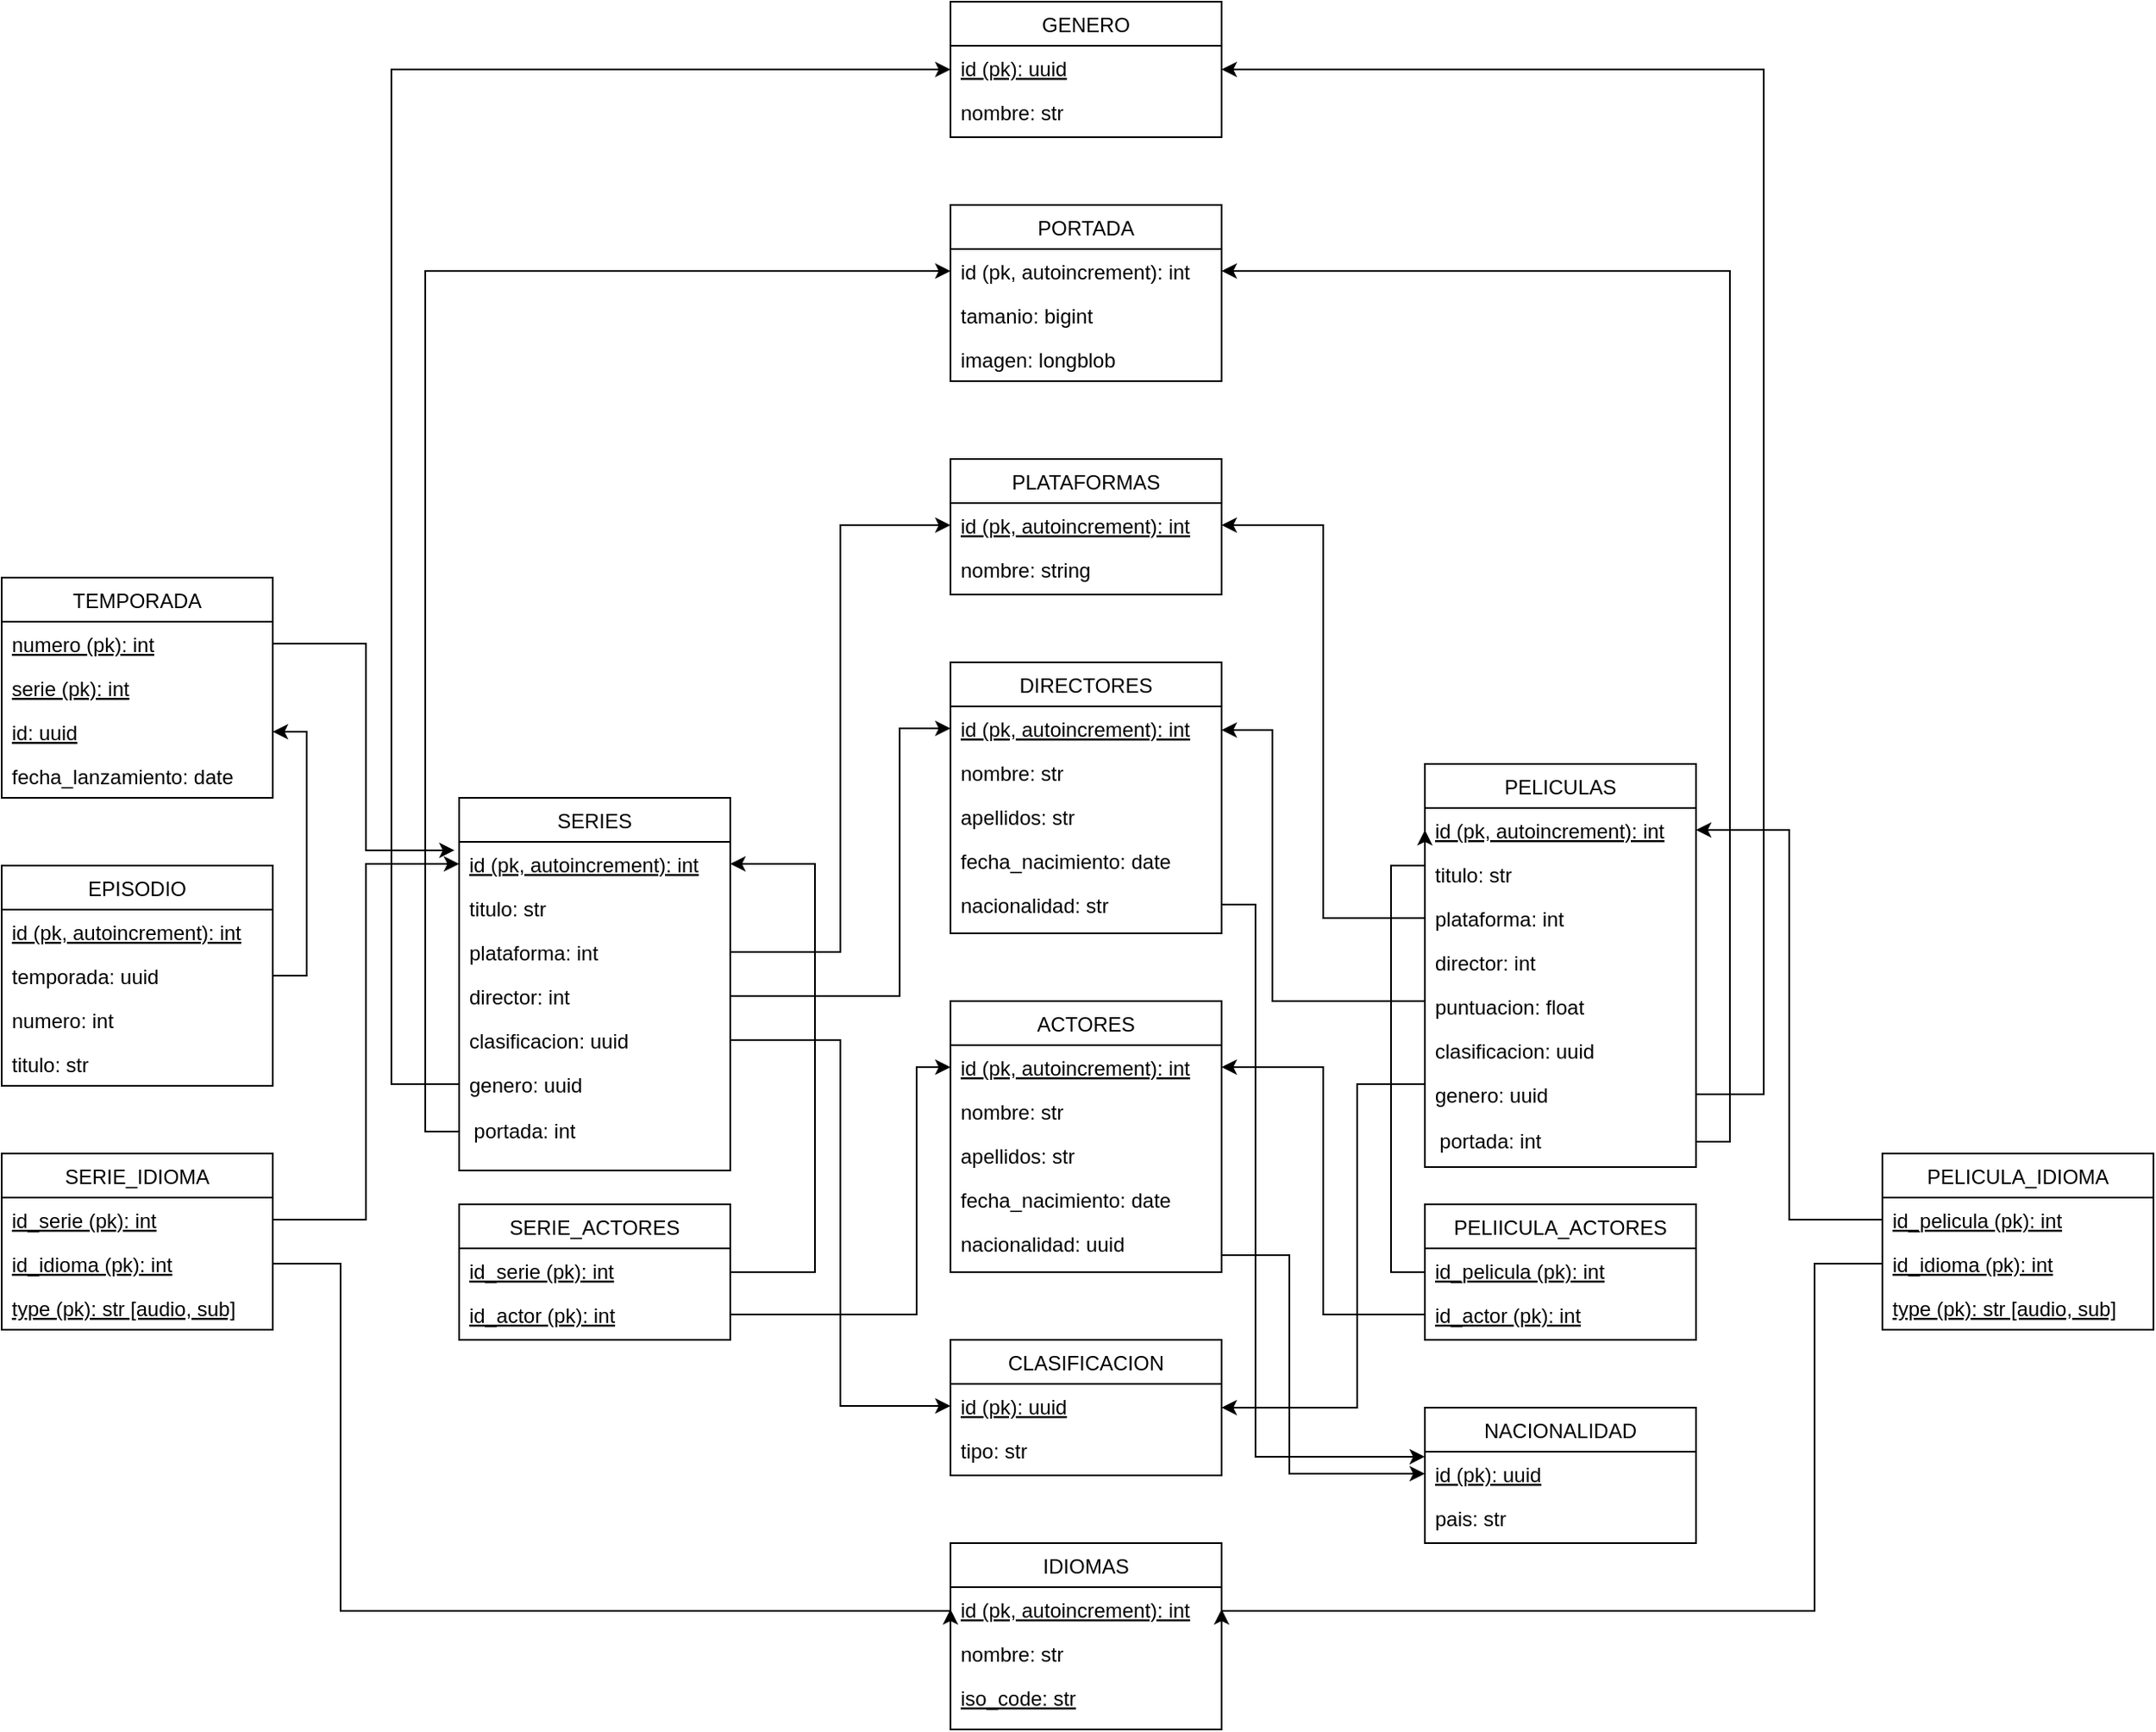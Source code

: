 <mxfile version="20.8.5" type="device"><diagram id="C5RBs43oDa-KdzZeNtuy" name="Page-1"><mxGraphModel dx="1434" dy="1925" grid="1" gridSize="10" guides="1" tooltips="1" connect="1" arrows="1" fold="1" page="1" pageScale="1" pageWidth="827" pageHeight="1169" math="0" shadow="0"><root><mxCell id="WIyWlLk6GJQsqaUBKTNV-0"/><mxCell id="WIyWlLk6GJQsqaUBKTNV-1" parent="WIyWlLk6GJQsqaUBKTNV-0"/><mxCell id="zkfFHV4jXpPFQw0GAbJ--17" value="PLATAFORMAS" style="swimlane;fontStyle=0;align=center;verticalAlign=top;childLayout=stackLayout;horizontal=1;startSize=26;horizontalStack=0;resizeParent=1;resizeLast=0;collapsible=1;marginBottom=0;rounded=0;shadow=0;strokeWidth=1;" parent="WIyWlLk6GJQsqaUBKTNV-1" vertex="1"><mxGeometry x="640" y="-40" width="160" height="80" as="geometry"><mxRectangle x="550" y="140" width="160" height="26" as="alternateBounds"/></mxGeometry></mxCell><mxCell id="zkfFHV4jXpPFQw0GAbJ--18" value="id (pk, autoincrement): int" style="text;align=left;verticalAlign=top;spacingLeft=4;spacingRight=4;overflow=hidden;rotatable=0;points=[[0,0.5],[1,0.5]];portConstraint=eastwest;fontStyle=4" parent="zkfFHV4jXpPFQw0GAbJ--17" vertex="1"><mxGeometry y="26" width="160" height="26" as="geometry"/></mxCell><mxCell id="zkfFHV4jXpPFQw0GAbJ--19" value="nombre: string" style="text;align=left;verticalAlign=top;spacingLeft=4;spacingRight=4;overflow=hidden;rotatable=0;points=[[0,0.5],[1,0.5]];portConstraint=eastwest;rounded=0;shadow=0;html=0;" parent="zkfFHV4jXpPFQw0GAbJ--17" vertex="1"><mxGeometry y="52" width="160" height="26" as="geometry"/></mxCell><mxCell id="cNmY-I60pBZ6Vo3vSh7d-0" value="DIRECTORES" style="swimlane;fontStyle=0;align=center;verticalAlign=top;childLayout=stackLayout;horizontal=1;startSize=26;horizontalStack=0;resizeParent=1;resizeLast=0;collapsible=1;marginBottom=0;rounded=0;shadow=0;strokeWidth=1;" parent="WIyWlLk6GJQsqaUBKTNV-1" vertex="1"><mxGeometry x="640" y="80" width="160" height="160" as="geometry"><mxRectangle x="550" y="140" width="160" height="26" as="alternateBounds"/></mxGeometry></mxCell><mxCell id="cNmY-I60pBZ6Vo3vSh7d-1" value="id (pk, autoincrement): int" style="text;align=left;verticalAlign=top;spacingLeft=4;spacingRight=4;overflow=hidden;rotatable=0;points=[[0,0.5],[1,0.5]];portConstraint=eastwest;fontStyle=4" parent="cNmY-I60pBZ6Vo3vSh7d-0" vertex="1"><mxGeometry y="26" width="160" height="26" as="geometry"/></mxCell><mxCell id="cNmY-I60pBZ6Vo3vSh7d-3" value="nombre: str" style="text;align=left;verticalAlign=top;spacingLeft=4;spacingRight=4;overflow=hidden;rotatable=0;points=[[0,0.5],[1,0.5]];portConstraint=eastwest;rounded=0;shadow=0;html=0;" parent="cNmY-I60pBZ6Vo3vSh7d-0" vertex="1"><mxGeometry y="52" width="160" height="26" as="geometry"/></mxCell><mxCell id="cNmY-I60pBZ6Vo3vSh7d-5" value="apellidos: str" style="text;align=left;verticalAlign=top;spacingLeft=4;spacingRight=4;overflow=hidden;rotatable=0;points=[[0,0.5],[1,0.5]];portConstraint=eastwest;rounded=0;shadow=0;html=0;" parent="cNmY-I60pBZ6Vo3vSh7d-0" vertex="1"><mxGeometry y="78" width="160" height="26" as="geometry"/></mxCell><mxCell id="cNmY-I60pBZ6Vo3vSh7d-4" value="fecha_nacimiento: date" style="text;align=left;verticalAlign=top;spacingLeft=4;spacingRight=4;overflow=hidden;rotatable=0;points=[[0,0.5],[1,0.5]];portConstraint=eastwest;rounded=0;shadow=0;html=0;" parent="cNmY-I60pBZ6Vo3vSh7d-0" vertex="1"><mxGeometry y="104" width="160" height="26" as="geometry"/></mxCell><mxCell id="cNmY-I60pBZ6Vo3vSh7d-6" value="nacionalidad: str" style="text;align=left;verticalAlign=top;spacingLeft=4;spacingRight=4;overflow=hidden;rotatable=0;points=[[0,0.5],[1,0.5]];portConstraint=eastwest;rounded=0;shadow=0;html=0;" parent="cNmY-I60pBZ6Vo3vSh7d-0" vertex="1"><mxGeometry y="130" width="160" height="26" as="geometry"/></mxCell><mxCell id="cNmY-I60pBZ6Vo3vSh7d-9" value="ACTORES" style="swimlane;fontStyle=0;align=center;verticalAlign=top;childLayout=stackLayout;horizontal=1;startSize=26;horizontalStack=0;resizeParent=1;resizeLast=0;collapsible=1;marginBottom=0;rounded=0;shadow=0;strokeWidth=1;" parent="WIyWlLk6GJQsqaUBKTNV-1" vertex="1"><mxGeometry x="640" y="280" width="160" height="160" as="geometry"><mxRectangle x="550" y="140" width="160" height="26" as="alternateBounds"/></mxGeometry></mxCell><mxCell id="cNmY-I60pBZ6Vo3vSh7d-10" value="id (pk, autoincrement): int" style="text;align=left;verticalAlign=top;spacingLeft=4;spacingRight=4;overflow=hidden;rotatable=0;points=[[0,0.5],[1,0.5]];portConstraint=eastwest;fontStyle=4" parent="cNmY-I60pBZ6Vo3vSh7d-9" vertex="1"><mxGeometry y="26" width="160" height="26" as="geometry"/></mxCell><mxCell id="cNmY-I60pBZ6Vo3vSh7d-11" value="nombre: str" style="text;align=left;verticalAlign=top;spacingLeft=4;spacingRight=4;overflow=hidden;rotatable=0;points=[[0,0.5],[1,0.5]];portConstraint=eastwest;rounded=0;shadow=0;html=0;" parent="cNmY-I60pBZ6Vo3vSh7d-9" vertex="1"><mxGeometry y="52" width="160" height="26" as="geometry"/></mxCell><mxCell id="cNmY-I60pBZ6Vo3vSh7d-12" value="apellidos: str" style="text;align=left;verticalAlign=top;spacingLeft=4;spacingRight=4;overflow=hidden;rotatable=0;points=[[0,0.5],[1,0.5]];portConstraint=eastwest;rounded=0;shadow=0;html=0;" parent="cNmY-I60pBZ6Vo3vSh7d-9" vertex="1"><mxGeometry y="78" width="160" height="26" as="geometry"/></mxCell><mxCell id="cNmY-I60pBZ6Vo3vSh7d-13" value="fecha_nacimiento: date" style="text;align=left;verticalAlign=top;spacingLeft=4;spacingRight=4;overflow=hidden;rotatable=0;points=[[0,0.5],[1,0.5]];portConstraint=eastwest;rounded=0;shadow=0;html=0;" parent="cNmY-I60pBZ6Vo3vSh7d-9" vertex="1"><mxGeometry y="104" width="160" height="26" as="geometry"/></mxCell><mxCell id="cNmY-I60pBZ6Vo3vSh7d-14" value="nacionalidad: uuid" style="text;align=left;verticalAlign=top;spacingLeft=4;spacingRight=4;overflow=hidden;rotatable=0;points=[[0,0.5],[1,0.5]];portConstraint=eastwest;rounded=0;shadow=0;html=0;" parent="cNmY-I60pBZ6Vo3vSh7d-9" vertex="1"><mxGeometry y="130" width="160" height="26" as="geometry"/></mxCell><mxCell id="cNmY-I60pBZ6Vo3vSh7d-15" value="IDIOMAS" style="swimlane;fontStyle=0;align=center;verticalAlign=top;childLayout=stackLayout;horizontal=1;startSize=26;horizontalStack=0;resizeParent=1;resizeLast=0;collapsible=1;marginBottom=0;rounded=0;shadow=0;strokeWidth=1;" parent="WIyWlLk6GJQsqaUBKTNV-1" vertex="1"><mxGeometry x="640" y="600" width="160" height="110" as="geometry"><mxRectangle x="550" y="140" width="160" height="26" as="alternateBounds"/></mxGeometry></mxCell><mxCell id="cNmY-I60pBZ6Vo3vSh7d-16" value="id (pk, autoincrement): int" style="text;align=left;verticalAlign=top;spacingLeft=4;spacingRight=4;overflow=hidden;rotatable=0;points=[[0,0.5],[1,0.5]];portConstraint=eastwest;fontStyle=4" parent="cNmY-I60pBZ6Vo3vSh7d-15" vertex="1"><mxGeometry y="26" width="160" height="26" as="geometry"/></mxCell><mxCell id="cNmY-I60pBZ6Vo3vSh7d-17" value="nombre: str" style="text;align=left;verticalAlign=top;spacingLeft=4;spacingRight=4;overflow=hidden;rotatable=0;points=[[0,0.5],[1,0.5]];portConstraint=eastwest;rounded=0;shadow=0;html=0;" parent="cNmY-I60pBZ6Vo3vSh7d-15" vertex="1"><mxGeometry y="52" width="160" height="26" as="geometry"/></mxCell><mxCell id="cNmY-I60pBZ6Vo3vSh7d-18" value="iso_code: str" style="text;align=left;verticalAlign=top;spacingLeft=4;spacingRight=4;overflow=hidden;rotatable=0;points=[[0,0.5],[1,0.5]];portConstraint=eastwest;rounded=0;shadow=0;html=0;fontStyle=4" parent="cNmY-I60pBZ6Vo3vSh7d-15" vertex="1"><mxGeometry y="78" width="160" height="26" as="geometry"/></mxCell><mxCell id="cNmY-I60pBZ6Vo3vSh7d-21" value="SERIES" style="swimlane;fontStyle=0;align=center;verticalAlign=top;childLayout=stackLayout;horizontal=1;startSize=26;horizontalStack=0;resizeParent=1;resizeLast=0;collapsible=1;marginBottom=0;rounded=0;shadow=0;strokeWidth=1;" parent="WIyWlLk6GJQsqaUBKTNV-1" vertex="1"><mxGeometry x="350" y="160" width="160" height="220" as="geometry"><mxRectangle x="550" y="140" width="160" height="26" as="alternateBounds"/></mxGeometry></mxCell><mxCell id="cNmY-I60pBZ6Vo3vSh7d-22" value="id (pk, autoincrement): int" style="text;align=left;verticalAlign=top;spacingLeft=4;spacingRight=4;overflow=hidden;rotatable=0;points=[[0,0.5],[1,0.5]];portConstraint=eastwest;fontStyle=4" parent="cNmY-I60pBZ6Vo3vSh7d-21" vertex="1"><mxGeometry y="26" width="160" height="26" as="geometry"/></mxCell><mxCell id="cNmY-I60pBZ6Vo3vSh7d-23" value="titulo: str" style="text;align=left;verticalAlign=top;spacingLeft=4;spacingRight=4;overflow=hidden;rotatable=0;points=[[0,0.5],[1,0.5]];portConstraint=eastwest;rounded=0;shadow=0;html=0;" parent="cNmY-I60pBZ6Vo3vSh7d-21" vertex="1"><mxGeometry y="52" width="160" height="26" as="geometry"/></mxCell><mxCell id="cNmY-I60pBZ6Vo3vSh7d-24" value="plataforma: int" style="text;align=left;verticalAlign=top;spacingLeft=4;spacingRight=4;overflow=hidden;rotatable=0;points=[[0,0.5],[1,0.5]];portConstraint=eastwest;rounded=0;shadow=0;html=0;" parent="cNmY-I60pBZ6Vo3vSh7d-21" vertex="1"><mxGeometry y="78" width="160" height="26" as="geometry"/></mxCell><mxCell id="cNmY-I60pBZ6Vo3vSh7d-25" value="director: int" style="text;align=left;verticalAlign=top;spacingLeft=4;spacingRight=4;overflow=hidden;rotatable=0;points=[[0,0.5],[1,0.5]];portConstraint=eastwest;rounded=0;shadow=0;html=0;" parent="cNmY-I60pBZ6Vo3vSh7d-21" vertex="1"><mxGeometry y="104" width="160" height="26" as="geometry"/></mxCell><mxCell id="cNmY-I60pBZ6Vo3vSh7d-135" value="clasificacion: uuid" style="text;align=left;verticalAlign=top;spacingLeft=4;spacingRight=4;overflow=hidden;rotatable=0;points=[[0,0.5],[1,0.5]];portConstraint=eastwest;rounded=0;shadow=0;html=0;" parent="cNmY-I60pBZ6Vo3vSh7d-21" vertex="1"><mxGeometry y="130" width="160" height="26" as="geometry"/></mxCell><mxCell id="cNmY-I60pBZ6Vo3vSh7d-139" value="genero: uuid" style="text;align=left;verticalAlign=top;spacingLeft=4;spacingRight=4;overflow=hidden;rotatable=0;points=[[0,0.5],[1,0.5]];portConstraint=eastwest;rounded=0;shadow=0;html=0;" parent="cNmY-I60pBZ6Vo3vSh7d-21" vertex="1"><mxGeometry y="156" width="160" height="26" as="geometry"/></mxCell><mxCell id="qBDRp_IAvJn90rbB0kDM-7" value="&amp;nbsp; portada: int" style="text;html=1;align=left;verticalAlign=middle;resizable=0;points=[];autosize=1;strokeColor=none;fillColor=none;" vertex="1" parent="cNmY-I60pBZ6Vo3vSh7d-21"><mxGeometry y="182" width="160" height="30" as="geometry"/></mxCell><mxCell id="cNmY-I60pBZ6Vo3vSh7d-103" style="edgeStyle=orthogonalEdgeStyle;rounded=0;orthogonalLoop=1;jettySize=auto;html=1;exitX=1;exitY=0.5;exitDx=0;exitDy=0;entryX=1;entryY=0.5;entryDx=0;entryDy=0;" parent="WIyWlLk6GJQsqaUBKTNV-1" source="cNmY-I60pBZ6Vo3vSh7d-29" target="cNmY-I60pBZ6Vo3vSh7d-22" edge="1"><mxGeometry relative="1" as="geometry"><Array as="points"><mxPoint x="560" y="440"/><mxPoint x="560" y="199"/></Array></mxGeometry></mxCell><mxCell id="cNmY-I60pBZ6Vo3vSh7d-29" value="SERIE_ACTORES" style="swimlane;fontStyle=0;align=center;verticalAlign=top;childLayout=stackLayout;horizontal=1;startSize=26;horizontalStack=0;resizeParent=1;resizeLast=0;collapsible=1;marginBottom=0;rounded=0;shadow=0;strokeWidth=1;" parent="WIyWlLk6GJQsqaUBKTNV-1" vertex="1"><mxGeometry x="350" y="400" width="160" height="80" as="geometry"><mxRectangle x="550" y="140" width="160" height="26" as="alternateBounds"/></mxGeometry></mxCell><mxCell id="cNmY-I60pBZ6Vo3vSh7d-30" value="id_serie (pk): int" style="text;align=left;verticalAlign=top;spacingLeft=4;spacingRight=4;overflow=hidden;rotatable=0;points=[[0,0.5],[1,0.5]];portConstraint=eastwest;fontStyle=4" parent="cNmY-I60pBZ6Vo3vSh7d-29" vertex="1"><mxGeometry y="26" width="160" height="26" as="geometry"/></mxCell><mxCell id="cNmY-I60pBZ6Vo3vSh7d-61" value="id_actor (pk): int" style="text;align=left;verticalAlign=top;spacingLeft=4;spacingRight=4;overflow=hidden;rotatable=0;points=[[0,0.5],[1,0.5]];portConstraint=eastwest;fontStyle=4" parent="cNmY-I60pBZ6Vo3vSh7d-29" vertex="1"><mxGeometry y="52" width="160" height="26" as="geometry"/></mxCell><mxCell id="cNmY-I60pBZ6Vo3vSh7d-37" value="SERIE_IDIOMA" style="swimlane;fontStyle=0;align=center;verticalAlign=top;childLayout=stackLayout;horizontal=1;startSize=26;horizontalStack=0;resizeParent=1;resizeLast=0;collapsible=1;marginBottom=0;rounded=0;shadow=0;strokeWidth=1;" parent="WIyWlLk6GJQsqaUBKTNV-1" vertex="1"><mxGeometry x="80" y="370" width="160" height="104" as="geometry"><mxRectangle x="550" y="140" width="160" height="26" as="alternateBounds"/></mxGeometry></mxCell><mxCell id="cNmY-I60pBZ6Vo3vSh7d-62" value="id_serie (pk): int" style="text;align=left;verticalAlign=top;spacingLeft=4;spacingRight=4;overflow=hidden;rotatable=0;points=[[0,0.5],[1,0.5]];portConstraint=eastwest;fontStyle=4" parent="cNmY-I60pBZ6Vo3vSh7d-37" vertex="1"><mxGeometry y="26" width="160" height="26" as="geometry"/></mxCell><mxCell id="cNmY-I60pBZ6Vo3vSh7d-64" value="id_idioma (pk): int" style="text;align=left;verticalAlign=top;spacingLeft=4;spacingRight=4;overflow=hidden;rotatable=0;points=[[0,0.5],[1,0.5]];portConstraint=eastwest;fontStyle=4" parent="cNmY-I60pBZ6Vo3vSh7d-37" vertex="1"><mxGeometry y="52" width="160" height="26" as="geometry"/></mxCell><mxCell id="cNmY-I60pBZ6Vo3vSh7d-76" value="type (pk): str [audio, sub]" style="text;align=left;verticalAlign=top;spacingLeft=4;spacingRight=4;overflow=hidden;rotatable=0;points=[[0,0.5],[1,0.5]];portConstraint=eastwest;fontStyle=4" parent="cNmY-I60pBZ6Vo3vSh7d-37" vertex="1"><mxGeometry y="78" width="160" height="26" as="geometry"/></mxCell><mxCell id="cNmY-I60pBZ6Vo3vSh7d-68" style="edgeStyle=orthogonalEdgeStyle;rounded=0;orthogonalLoop=1;jettySize=auto;html=1;exitX=1;exitY=0.5;exitDx=0;exitDy=0;entryX=0;entryY=0.5;entryDx=0;entryDy=0;" parent="WIyWlLk6GJQsqaUBKTNV-1" source="cNmY-I60pBZ6Vo3vSh7d-25" target="cNmY-I60pBZ6Vo3vSh7d-1" edge="1"><mxGeometry relative="1" as="geometry"><Array as="points"><mxPoint x="610" y="277"/><mxPoint x="610" y="119"/></Array></mxGeometry></mxCell><mxCell id="cNmY-I60pBZ6Vo3vSh7d-77" style="edgeStyle=orthogonalEdgeStyle;rounded=0;orthogonalLoop=1;jettySize=auto;html=1;exitX=1;exitY=0.5;exitDx=0;exitDy=0;entryX=0;entryY=0.5;entryDx=0;entryDy=0;" parent="WIyWlLk6GJQsqaUBKTNV-1" source="cNmY-I60pBZ6Vo3vSh7d-62" target="cNmY-I60pBZ6Vo3vSh7d-22" edge="1"><mxGeometry relative="1" as="geometry"/></mxCell><mxCell id="cNmY-I60pBZ6Vo3vSh7d-84" value="TEMPORADA" style="swimlane;fontStyle=0;align=center;verticalAlign=top;childLayout=stackLayout;horizontal=1;startSize=26;horizontalStack=0;resizeParent=1;resizeLast=0;collapsible=1;marginBottom=0;rounded=0;shadow=0;strokeWidth=1;" parent="WIyWlLk6GJQsqaUBKTNV-1" vertex="1"><mxGeometry x="80" y="30" width="160" height="130" as="geometry"><mxRectangle x="550" y="140" width="160" height="26" as="alternateBounds"/></mxGeometry></mxCell><mxCell id="cNmY-I60pBZ6Vo3vSh7d-86" value="numero (pk): int" style="text;align=left;verticalAlign=top;spacingLeft=4;spacingRight=4;overflow=hidden;rotatable=0;points=[[0,0.5],[1,0.5]];portConstraint=eastwest;rounded=0;shadow=0;html=0;fontStyle=4" parent="cNmY-I60pBZ6Vo3vSh7d-84" vertex="1"><mxGeometry y="26" width="160" height="26" as="geometry"/></mxCell><mxCell id="cNmY-I60pBZ6Vo3vSh7d-87" value="serie (pk): int" style="text;align=left;verticalAlign=top;spacingLeft=4;spacingRight=4;overflow=hidden;rotatable=0;points=[[0,0.5],[1,0.5]];portConstraint=eastwest;rounded=0;shadow=0;html=0;fontStyle=4" parent="cNmY-I60pBZ6Vo3vSh7d-84" vertex="1"><mxGeometry y="52" width="160" height="26" as="geometry"/></mxCell><mxCell id="cNmY-I60pBZ6Vo3vSh7d-95" value="id: uuid" style="text;align=left;verticalAlign=top;spacingLeft=4;spacingRight=4;overflow=hidden;rotatable=0;points=[[0,0.5],[1,0.5]];portConstraint=eastwest;rounded=0;shadow=0;html=0;fontStyle=4" parent="cNmY-I60pBZ6Vo3vSh7d-84" vertex="1"><mxGeometry y="78" width="160" height="26" as="geometry"/></mxCell><mxCell id="cNmY-I60pBZ6Vo3vSh7d-88" value="fecha_lanzamiento: date" style="text;align=left;verticalAlign=top;spacingLeft=4;spacingRight=4;overflow=hidden;rotatable=0;points=[[0,0.5],[1,0.5]];portConstraint=eastwest;rounded=0;shadow=0;html=0;" parent="cNmY-I60pBZ6Vo3vSh7d-84" vertex="1"><mxGeometry y="104" width="160" height="26" as="geometry"/></mxCell><mxCell id="cNmY-I60pBZ6Vo3vSh7d-89" value="EPISODIO" style="swimlane;fontStyle=0;align=center;verticalAlign=top;childLayout=stackLayout;horizontal=1;startSize=26;horizontalStack=0;resizeParent=1;resizeLast=0;collapsible=1;marginBottom=0;rounded=0;shadow=0;strokeWidth=1;" parent="WIyWlLk6GJQsqaUBKTNV-1" vertex="1"><mxGeometry x="80" y="200" width="160" height="130" as="geometry"><mxRectangle x="550" y="140" width="160" height="26" as="alternateBounds"/></mxGeometry></mxCell><mxCell id="cNmY-I60pBZ6Vo3vSh7d-90" value="id (pk, autoincrement): int" style="text;align=left;verticalAlign=top;spacingLeft=4;spacingRight=4;overflow=hidden;rotatable=0;points=[[0,0.5],[1,0.5]];portConstraint=eastwest;fontStyle=4" parent="cNmY-I60pBZ6Vo3vSh7d-89" vertex="1"><mxGeometry y="26" width="160" height="26" as="geometry"/></mxCell><mxCell id="cNmY-I60pBZ6Vo3vSh7d-92" value="temporada: uuid" style="text;align=left;verticalAlign=top;spacingLeft=4;spacingRight=4;overflow=hidden;rotatable=0;points=[[0,0.5],[1,0.5]];portConstraint=eastwest;rounded=0;shadow=0;html=0;" parent="cNmY-I60pBZ6Vo3vSh7d-89" vertex="1"><mxGeometry y="52" width="160" height="26" as="geometry"/></mxCell><mxCell id="cNmY-I60pBZ6Vo3vSh7d-91" value="numero: int" style="text;align=left;verticalAlign=top;spacingLeft=4;spacingRight=4;overflow=hidden;rotatable=0;points=[[0,0.5],[1,0.5]];portConstraint=eastwest;rounded=0;shadow=0;html=0;" parent="cNmY-I60pBZ6Vo3vSh7d-89" vertex="1"><mxGeometry y="78" width="160" height="26" as="geometry"/></mxCell><mxCell id="cNmY-I60pBZ6Vo3vSh7d-93" value="titulo: str" style="text;align=left;verticalAlign=top;spacingLeft=4;spacingRight=4;overflow=hidden;rotatable=0;points=[[0,0.5],[1,0.5]];portConstraint=eastwest;rounded=0;shadow=0;html=0;" parent="cNmY-I60pBZ6Vo3vSh7d-89" vertex="1"><mxGeometry y="104" width="160" height="26" as="geometry"/></mxCell><mxCell id="cNmY-I60pBZ6Vo3vSh7d-100" style="edgeStyle=orthogonalEdgeStyle;rounded=0;orthogonalLoop=1;jettySize=auto;html=1;exitX=1;exitY=0.5;exitDx=0;exitDy=0;entryX=1;entryY=0.5;entryDx=0;entryDy=0;" parent="WIyWlLk6GJQsqaUBKTNV-1" source="cNmY-I60pBZ6Vo3vSh7d-92" target="cNmY-I60pBZ6Vo3vSh7d-95" edge="1"><mxGeometry relative="1" as="geometry"/></mxCell><mxCell id="cNmY-I60pBZ6Vo3vSh7d-101" style="edgeStyle=orthogonalEdgeStyle;rounded=0;orthogonalLoop=1;jettySize=auto;html=1;exitX=1;exitY=0.5;exitDx=0;exitDy=0;entryX=-0.017;entryY=0.192;entryDx=0;entryDy=0;entryPerimeter=0;" parent="WIyWlLk6GJQsqaUBKTNV-1" source="cNmY-I60pBZ6Vo3vSh7d-86" target="cNmY-I60pBZ6Vo3vSh7d-22" edge="1"><mxGeometry relative="1" as="geometry"/></mxCell><mxCell id="cNmY-I60pBZ6Vo3vSh7d-104" style="edgeStyle=orthogonalEdgeStyle;rounded=0;orthogonalLoop=1;jettySize=auto;html=1;exitX=1;exitY=0.5;exitDx=0;exitDy=0;entryX=0;entryY=0.5;entryDx=0;entryDy=0;" parent="WIyWlLk6GJQsqaUBKTNV-1" source="cNmY-I60pBZ6Vo3vSh7d-61" target="cNmY-I60pBZ6Vo3vSh7d-10" edge="1"><mxGeometry relative="1" as="geometry"><Array as="points"><mxPoint x="620" y="465"/><mxPoint x="620" y="319"/></Array></mxGeometry></mxCell><mxCell id="cNmY-I60pBZ6Vo3vSh7d-105" style="edgeStyle=orthogonalEdgeStyle;rounded=0;orthogonalLoop=1;jettySize=auto;html=1;exitX=1;exitY=0.5;exitDx=0;exitDy=0;entryX=0;entryY=0.5;entryDx=0;entryDy=0;" parent="WIyWlLk6GJQsqaUBKTNV-1" source="cNmY-I60pBZ6Vo3vSh7d-24" target="zkfFHV4jXpPFQw0GAbJ--18" edge="1"><mxGeometry relative="1" as="geometry"/></mxCell><mxCell id="cNmY-I60pBZ6Vo3vSh7d-106" style="edgeStyle=orthogonalEdgeStyle;rounded=0;orthogonalLoop=1;jettySize=auto;html=1;exitX=1;exitY=0.5;exitDx=0;exitDy=0;entryX=0;entryY=0.5;entryDx=0;entryDy=0;" parent="WIyWlLk6GJQsqaUBKTNV-1" source="cNmY-I60pBZ6Vo3vSh7d-64" target="cNmY-I60pBZ6Vo3vSh7d-16" edge="1"><mxGeometry relative="1" as="geometry"><Array as="points"><mxPoint x="280" y="435"/><mxPoint x="280" y="640"/></Array></mxGeometry></mxCell><mxCell id="cNmY-I60pBZ6Vo3vSh7d-107" value="PELICULAS" style="swimlane;fontStyle=0;align=center;verticalAlign=top;childLayout=stackLayout;horizontal=1;startSize=26;horizontalStack=0;resizeParent=1;resizeLast=0;collapsible=1;marginBottom=0;rounded=0;shadow=0;strokeWidth=1;" parent="WIyWlLk6GJQsqaUBKTNV-1" vertex="1"><mxGeometry x="920" y="140" width="160" height="238" as="geometry"><mxRectangle x="550" y="140" width="160" height="26" as="alternateBounds"/></mxGeometry></mxCell><mxCell id="cNmY-I60pBZ6Vo3vSh7d-108" value="id (pk, autoincrement): int" style="text;align=left;verticalAlign=top;spacingLeft=4;spacingRight=4;overflow=hidden;rotatable=0;points=[[0,0.5],[1,0.5]];portConstraint=eastwest;fontStyle=4" parent="cNmY-I60pBZ6Vo3vSh7d-107" vertex="1"><mxGeometry y="26" width="160" height="26" as="geometry"/></mxCell><mxCell id="cNmY-I60pBZ6Vo3vSh7d-109" value="titulo: str" style="text;align=left;verticalAlign=top;spacingLeft=4;spacingRight=4;overflow=hidden;rotatable=0;points=[[0,0.5],[1,0.5]];portConstraint=eastwest;rounded=0;shadow=0;html=0;" parent="cNmY-I60pBZ6Vo3vSh7d-107" vertex="1"><mxGeometry y="52" width="160" height="26" as="geometry"/></mxCell><mxCell id="cNmY-I60pBZ6Vo3vSh7d-110" value="plataforma: int" style="text;align=left;verticalAlign=top;spacingLeft=4;spacingRight=4;overflow=hidden;rotatable=0;points=[[0,0.5],[1,0.5]];portConstraint=eastwest;rounded=0;shadow=0;html=0;" parent="cNmY-I60pBZ6Vo3vSh7d-107" vertex="1"><mxGeometry y="78" width="160" height="26" as="geometry"/></mxCell><mxCell id="cNmY-I60pBZ6Vo3vSh7d-111" value="director: int" style="text;align=left;verticalAlign=top;spacingLeft=4;spacingRight=4;overflow=hidden;rotatable=0;points=[[0,0.5],[1,0.5]];portConstraint=eastwest;rounded=0;shadow=0;html=0;" parent="cNmY-I60pBZ6Vo3vSh7d-107" vertex="1"><mxGeometry y="104" width="160" height="26" as="geometry"/></mxCell><mxCell id="cNmY-I60pBZ6Vo3vSh7d-125" value="puntuacion: float" style="text;align=left;verticalAlign=top;spacingLeft=4;spacingRight=4;overflow=hidden;rotatable=0;points=[[0,0.5],[1,0.5]];portConstraint=eastwest;rounded=0;shadow=0;html=0;" parent="cNmY-I60pBZ6Vo3vSh7d-107" vertex="1"><mxGeometry y="130" width="160" height="26" as="geometry"/></mxCell><mxCell id="cNmY-I60pBZ6Vo3vSh7d-136" value="clasificacion: uuid" style="text;align=left;verticalAlign=top;spacingLeft=4;spacingRight=4;overflow=hidden;rotatable=0;points=[[0,0.5],[1,0.5]];portConstraint=eastwest;rounded=0;shadow=0;html=0;" parent="cNmY-I60pBZ6Vo3vSh7d-107" vertex="1"><mxGeometry y="156" width="160" height="26" as="geometry"/></mxCell><mxCell id="cNmY-I60pBZ6Vo3vSh7d-140" value="genero: uuid" style="text;align=left;verticalAlign=top;spacingLeft=4;spacingRight=4;overflow=hidden;rotatable=0;points=[[0,0.5],[1,0.5]];portConstraint=eastwest;rounded=0;shadow=0;html=0;" parent="cNmY-I60pBZ6Vo3vSh7d-107" vertex="1"><mxGeometry y="182" width="160" height="26" as="geometry"/></mxCell><mxCell id="qBDRp_IAvJn90rbB0kDM-6" value="&amp;nbsp; portada: int" style="text;html=1;align=left;verticalAlign=middle;resizable=0;points=[];autosize=1;strokeColor=none;fillColor=none;" vertex="1" parent="cNmY-I60pBZ6Vo3vSh7d-107"><mxGeometry y="208" width="160" height="30" as="geometry"/></mxCell><mxCell id="cNmY-I60pBZ6Vo3vSh7d-112" value="PELIICULA_ACTORES" style="swimlane;fontStyle=0;align=center;verticalAlign=top;childLayout=stackLayout;horizontal=1;startSize=26;horizontalStack=0;resizeParent=1;resizeLast=0;collapsible=1;marginBottom=0;rounded=0;shadow=0;strokeWidth=1;" parent="WIyWlLk6GJQsqaUBKTNV-1" vertex="1"><mxGeometry x="920" y="400" width="160" height="80" as="geometry"><mxRectangle x="550" y="140" width="160" height="26" as="alternateBounds"/></mxGeometry></mxCell><mxCell id="cNmY-I60pBZ6Vo3vSh7d-113" value="id_pelicula (pk): int" style="text;align=left;verticalAlign=top;spacingLeft=4;spacingRight=4;overflow=hidden;rotatable=0;points=[[0,0.5],[1,0.5]];portConstraint=eastwest;fontStyle=4" parent="cNmY-I60pBZ6Vo3vSh7d-112" vertex="1"><mxGeometry y="26" width="160" height="26" as="geometry"/></mxCell><mxCell id="cNmY-I60pBZ6Vo3vSh7d-114" value="id_actor (pk): int" style="text;align=left;verticalAlign=top;spacingLeft=4;spacingRight=4;overflow=hidden;rotatable=0;points=[[0,0.5],[1,0.5]];portConstraint=eastwest;fontStyle=4" parent="cNmY-I60pBZ6Vo3vSh7d-112" vertex="1"><mxGeometry y="52" width="160" height="26" as="geometry"/></mxCell><mxCell id="cNmY-I60pBZ6Vo3vSh7d-115" style="edgeStyle=orthogonalEdgeStyle;rounded=0;orthogonalLoop=1;jettySize=auto;html=1;exitX=0;exitY=0.5;exitDx=0;exitDy=0;entryX=0;entryY=0.5;entryDx=0;entryDy=0;" parent="WIyWlLk6GJQsqaUBKTNV-1" source="cNmY-I60pBZ6Vo3vSh7d-113" target="cNmY-I60pBZ6Vo3vSh7d-108" edge="1"><mxGeometry relative="1" as="geometry"><Array as="points"><mxPoint x="920" y="440"/><mxPoint x="900" y="440"/><mxPoint x="900" y="200"/></Array></mxGeometry></mxCell><mxCell id="cNmY-I60pBZ6Vo3vSh7d-116" style="edgeStyle=orthogonalEdgeStyle;rounded=0;orthogonalLoop=1;jettySize=auto;html=1;exitX=0;exitY=0.5;exitDx=0;exitDy=0;entryX=1;entryY=0.5;entryDx=0;entryDy=0;" parent="WIyWlLk6GJQsqaUBKTNV-1" source="cNmY-I60pBZ6Vo3vSh7d-114" target="cNmY-I60pBZ6Vo3vSh7d-10" edge="1"><mxGeometry relative="1" as="geometry"><Array as="points"><mxPoint x="860" y="465"/><mxPoint x="860" y="319"/></Array></mxGeometry></mxCell><mxCell id="cNmY-I60pBZ6Vo3vSh7d-117" value="PELICULA_IDIOMA" style="swimlane;fontStyle=0;align=center;verticalAlign=top;childLayout=stackLayout;horizontal=1;startSize=26;horizontalStack=0;resizeParent=1;resizeLast=0;collapsible=1;marginBottom=0;rounded=0;shadow=0;strokeWidth=1;" parent="WIyWlLk6GJQsqaUBKTNV-1" vertex="1"><mxGeometry x="1190" y="370" width="160" height="104" as="geometry"><mxRectangle x="550" y="140" width="160" height="26" as="alternateBounds"/></mxGeometry></mxCell><mxCell id="cNmY-I60pBZ6Vo3vSh7d-118" value="id_pelicula (pk): int" style="text;align=left;verticalAlign=top;spacingLeft=4;spacingRight=4;overflow=hidden;rotatable=0;points=[[0,0.5],[1,0.5]];portConstraint=eastwest;fontStyle=4" parent="cNmY-I60pBZ6Vo3vSh7d-117" vertex="1"><mxGeometry y="26" width="160" height="26" as="geometry"/></mxCell><mxCell id="cNmY-I60pBZ6Vo3vSh7d-119" value="id_idioma (pk): int" style="text;align=left;verticalAlign=top;spacingLeft=4;spacingRight=4;overflow=hidden;rotatable=0;points=[[0,0.5],[1,0.5]];portConstraint=eastwest;fontStyle=4" parent="cNmY-I60pBZ6Vo3vSh7d-117" vertex="1"><mxGeometry y="52" width="160" height="26" as="geometry"/></mxCell><mxCell id="cNmY-I60pBZ6Vo3vSh7d-120" value="type (pk): str [audio, sub]" style="text;align=left;verticalAlign=top;spacingLeft=4;spacingRight=4;overflow=hidden;rotatable=0;points=[[0,0.5],[1,0.5]];portConstraint=eastwest;fontStyle=4" parent="cNmY-I60pBZ6Vo3vSh7d-117" vertex="1"><mxGeometry y="78" width="160" height="26" as="geometry"/></mxCell><mxCell id="cNmY-I60pBZ6Vo3vSh7d-121" style="edgeStyle=orthogonalEdgeStyle;rounded=0;orthogonalLoop=1;jettySize=auto;html=1;exitX=0;exitY=0.5;exitDx=0;exitDy=0;entryX=1;entryY=0.5;entryDx=0;entryDy=0;" parent="WIyWlLk6GJQsqaUBKTNV-1" source="cNmY-I60pBZ6Vo3vSh7d-118" target="cNmY-I60pBZ6Vo3vSh7d-108" edge="1"><mxGeometry relative="1" as="geometry"/></mxCell><mxCell id="cNmY-I60pBZ6Vo3vSh7d-122" style="edgeStyle=orthogonalEdgeStyle;rounded=0;orthogonalLoop=1;jettySize=auto;html=1;exitX=0;exitY=0.5;exitDx=0;exitDy=0;entryX=1;entryY=0.5;entryDx=0;entryDy=0;" parent="WIyWlLk6GJQsqaUBKTNV-1" source="cNmY-I60pBZ6Vo3vSh7d-119" target="cNmY-I60pBZ6Vo3vSh7d-16" edge="1"><mxGeometry relative="1" as="geometry"><Array as="points"><mxPoint x="1150" y="435"/><mxPoint x="1150" y="640"/></Array></mxGeometry></mxCell><mxCell id="cNmY-I60pBZ6Vo3vSh7d-123" style="edgeStyle=orthogonalEdgeStyle;rounded=0;orthogonalLoop=1;jettySize=auto;html=1;exitX=0;exitY=0.5;exitDx=0;exitDy=0;entryX=1;entryY=0.25;entryDx=0;entryDy=0;" parent="WIyWlLk6GJQsqaUBKTNV-1" source="cNmY-I60pBZ6Vo3vSh7d-111" target="cNmY-I60pBZ6Vo3vSh7d-0" edge="1"><mxGeometry relative="1" as="geometry"><Array as="points"><mxPoint x="920" y="280"/><mxPoint x="830" y="280"/><mxPoint x="830" y="120"/></Array></mxGeometry></mxCell><mxCell id="cNmY-I60pBZ6Vo3vSh7d-124" style="edgeStyle=orthogonalEdgeStyle;rounded=0;orthogonalLoop=1;jettySize=auto;html=1;exitX=0;exitY=0.5;exitDx=0;exitDy=0;" parent="WIyWlLk6GJQsqaUBKTNV-1" source="cNmY-I60pBZ6Vo3vSh7d-110" target="zkfFHV4jXpPFQw0GAbJ--18" edge="1"><mxGeometry relative="1" as="geometry"/></mxCell><mxCell id="cNmY-I60pBZ6Vo3vSh7d-126" value="GENERO" style="swimlane;fontStyle=0;align=center;verticalAlign=top;childLayout=stackLayout;horizontal=1;startSize=26;horizontalStack=0;resizeParent=1;resizeLast=0;collapsible=1;marginBottom=0;rounded=0;shadow=0;strokeWidth=1;" parent="WIyWlLk6GJQsqaUBKTNV-1" vertex="1"><mxGeometry x="640" y="-310" width="160" height="80" as="geometry"><mxRectangle x="550" y="140" width="160" height="26" as="alternateBounds"/></mxGeometry></mxCell><mxCell id="cNmY-I60pBZ6Vo3vSh7d-127" value="id (pk): uuid" style="text;align=left;verticalAlign=top;spacingLeft=4;spacingRight=4;overflow=hidden;rotatable=0;points=[[0,0.5],[1,0.5]];portConstraint=eastwest;fontStyle=4" parent="cNmY-I60pBZ6Vo3vSh7d-126" vertex="1"><mxGeometry y="26" width="160" height="26" as="geometry"/></mxCell><mxCell id="cNmY-I60pBZ6Vo3vSh7d-128" value="nombre: str" style="text;align=left;verticalAlign=top;spacingLeft=4;spacingRight=4;overflow=hidden;rotatable=0;points=[[0,0.5],[1,0.5]];portConstraint=eastwest;rounded=0;shadow=0;html=0;" parent="cNmY-I60pBZ6Vo3vSh7d-126" vertex="1"><mxGeometry y="52" width="160" height="26" as="geometry"/></mxCell><mxCell id="cNmY-I60pBZ6Vo3vSh7d-132" value="CLASIFICACION" style="swimlane;fontStyle=0;align=center;verticalAlign=top;childLayout=stackLayout;horizontal=1;startSize=26;horizontalStack=0;resizeParent=1;resizeLast=0;collapsible=1;marginBottom=0;rounded=0;shadow=0;strokeWidth=1;" parent="WIyWlLk6GJQsqaUBKTNV-1" vertex="1"><mxGeometry x="640" y="480" width="160" height="80" as="geometry"><mxRectangle x="550" y="140" width="160" height="26" as="alternateBounds"/></mxGeometry></mxCell><mxCell id="cNmY-I60pBZ6Vo3vSh7d-133" value="id (pk): uuid" style="text;align=left;verticalAlign=top;spacingLeft=4;spacingRight=4;overflow=hidden;rotatable=0;points=[[0,0.5],[1,0.5]];portConstraint=eastwest;fontStyle=4" parent="cNmY-I60pBZ6Vo3vSh7d-132" vertex="1"><mxGeometry y="26" width="160" height="26" as="geometry"/></mxCell><mxCell id="cNmY-I60pBZ6Vo3vSh7d-134" value="tipo: str" style="text;align=left;verticalAlign=top;spacingLeft=4;spacingRight=4;overflow=hidden;rotatable=0;points=[[0,0.5],[1,0.5]];portConstraint=eastwest;rounded=0;shadow=0;html=0;" parent="cNmY-I60pBZ6Vo3vSh7d-132" vertex="1"><mxGeometry y="52" width="160" height="26" as="geometry"/></mxCell><mxCell id="cNmY-I60pBZ6Vo3vSh7d-137" style="edgeStyle=orthogonalEdgeStyle;rounded=0;orthogonalLoop=1;jettySize=auto;html=1;exitX=0;exitY=0.5;exitDx=0;exitDy=0;" parent="WIyWlLk6GJQsqaUBKTNV-1" source="cNmY-I60pBZ6Vo3vSh7d-136" edge="1"><mxGeometry relative="1" as="geometry"><mxPoint x="800" y="520" as="targetPoint"/><Array as="points"><mxPoint x="880" y="329"/><mxPoint x="880" y="520"/></Array></mxGeometry></mxCell><mxCell id="cNmY-I60pBZ6Vo3vSh7d-138" style="edgeStyle=orthogonalEdgeStyle;rounded=0;orthogonalLoop=1;jettySize=auto;html=1;exitX=1;exitY=0.5;exitDx=0;exitDy=0;entryX=0;entryY=0.5;entryDx=0;entryDy=0;" parent="WIyWlLk6GJQsqaUBKTNV-1" source="cNmY-I60pBZ6Vo3vSh7d-135" target="cNmY-I60pBZ6Vo3vSh7d-133" edge="1"><mxGeometry relative="1" as="geometry"/></mxCell><mxCell id="cNmY-I60pBZ6Vo3vSh7d-142" style="edgeStyle=orthogonalEdgeStyle;rounded=0;orthogonalLoop=1;jettySize=auto;html=1;exitX=1;exitY=0.5;exitDx=0;exitDy=0;entryX=1;entryY=0.5;entryDx=0;entryDy=0;" parent="WIyWlLk6GJQsqaUBKTNV-1" source="cNmY-I60pBZ6Vo3vSh7d-140" target="cNmY-I60pBZ6Vo3vSh7d-126" edge="1"><mxGeometry relative="1" as="geometry"><Array as="points"><mxPoint x="1120" y="335"/><mxPoint x="1120" y="-270"/></Array></mxGeometry></mxCell><mxCell id="cNmY-I60pBZ6Vo3vSh7d-143" style="edgeStyle=orthogonalEdgeStyle;rounded=0;orthogonalLoop=1;jettySize=auto;html=1;exitX=0;exitY=0.5;exitDx=0;exitDy=0;entryX=0;entryY=0.5;entryDx=0;entryDy=0;" parent="WIyWlLk6GJQsqaUBKTNV-1" source="cNmY-I60pBZ6Vo3vSh7d-139" target="cNmY-I60pBZ6Vo3vSh7d-127" edge="1"><mxGeometry relative="1" as="geometry"><Array as="points"><mxPoint x="310" y="329"/><mxPoint x="310" y="-270"/></Array></mxGeometry></mxCell><mxCell id="rreNYQ08JVBzFMEJ_Xur-0" value="NACIONALIDAD" style="swimlane;fontStyle=0;align=center;verticalAlign=top;childLayout=stackLayout;horizontal=1;startSize=26;horizontalStack=0;resizeParent=1;resizeLast=0;collapsible=1;marginBottom=0;rounded=0;shadow=0;strokeWidth=1;" parent="WIyWlLk6GJQsqaUBKTNV-1" vertex="1"><mxGeometry x="920" y="520" width="160" height="80" as="geometry"><mxRectangle x="550" y="140" width="160" height="26" as="alternateBounds"/></mxGeometry></mxCell><mxCell id="rreNYQ08JVBzFMEJ_Xur-1" value="id (pk): uuid" style="text;align=left;verticalAlign=top;spacingLeft=4;spacingRight=4;overflow=hidden;rotatable=0;points=[[0,0.5],[1,0.5]];portConstraint=eastwest;fontStyle=4" parent="rreNYQ08JVBzFMEJ_Xur-0" vertex="1"><mxGeometry y="26" width="160" height="26" as="geometry"/></mxCell><mxCell id="rreNYQ08JVBzFMEJ_Xur-2" value="pais: str" style="text;align=left;verticalAlign=top;spacingLeft=4;spacingRight=4;overflow=hidden;rotatable=0;points=[[0,0.5],[1,0.5]];portConstraint=eastwest;rounded=0;shadow=0;html=0;" parent="rreNYQ08JVBzFMEJ_Xur-0" vertex="1"><mxGeometry y="52" width="160" height="28" as="geometry"/></mxCell><mxCell id="rreNYQ08JVBzFMEJ_Xur-8" style="edgeStyle=orthogonalEdgeStyle;rounded=0;orthogonalLoop=1;jettySize=auto;html=1;exitX=1;exitY=0.5;exitDx=0;exitDy=0;entryX=0;entryY=0.5;entryDx=0;entryDy=0;" parent="WIyWlLk6GJQsqaUBKTNV-1" source="cNmY-I60pBZ6Vo3vSh7d-14" target="rreNYQ08JVBzFMEJ_Xur-1" edge="1"><mxGeometry relative="1" as="geometry"><Array as="points"><mxPoint x="800" y="430"/><mxPoint x="840" y="430"/><mxPoint x="840" y="559"/></Array><mxPoint x="1200" y="445" as="sourcePoint"/><mxPoint x="810" y="649" as="targetPoint"/></mxGeometry></mxCell><mxCell id="rreNYQ08JVBzFMEJ_Xur-13" style="edgeStyle=orthogonalEdgeStyle;rounded=0;orthogonalLoop=1;jettySize=auto;html=1;exitX=1;exitY=0.5;exitDx=0;exitDy=0;entryX=0;entryY=0.115;entryDx=0;entryDy=0;entryPerimeter=0;" parent="WIyWlLk6GJQsqaUBKTNV-1" source="cNmY-I60pBZ6Vo3vSh7d-6" target="rreNYQ08JVBzFMEJ_Xur-1" edge="1"><mxGeometry relative="1" as="geometry"><Array as="points"><mxPoint x="820" y="223"/><mxPoint x="820" y="549"/></Array><mxPoint x="810" y="433" as="sourcePoint"/><mxPoint x="930" y="569" as="targetPoint"/></mxGeometry></mxCell><mxCell id="qBDRp_IAvJn90rbB0kDM-0" value="PORTADA" style="swimlane;fontStyle=0;childLayout=stackLayout;horizontal=1;startSize=26;fillColor=none;horizontalStack=0;resizeParent=1;resizeParentMax=0;resizeLast=0;collapsible=1;marginBottom=0;" vertex="1" parent="WIyWlLk6GJQsqaUBKTNV-1"><mxGeometry x="640" y="-190" width="160" height="104" as="geometry"/></mxCell><mxCell id="qBDRp_IAvJn90rbB0kDM-1" value="id (pk, autoincrement): int&#10;" style="text;strokeColor=none;fillColor=none;align=left;verticalAlign=top;spacingLeft=4;spacingRight=4;overflow=hidden;rotatable=0;points=[[0,0.5],[1,0.5]];portConstraint=eastwest;" vertex="1" parent="qBDRp_IAvJn90rbB0kDM-0"><mxGeometry y="26" width="160" height="26" as="geometry"/></mxCell><mxCell id="qBDRp_IAvJn90rbB0kDM-2" value="tamanio: bigint" style="text;strokeColor=none;fillColor=none;align=left;verticalAlign=top;spacingLeft=4;spacingRight=4;overflow=hidden;rotatable=0;points=[[0,0.5],[1,0.5]];portConstraint=eastwest;" vertex="1" parent="qBDRp_IAvJn90rbB0kDM-0"><mxGeometry y="52" width="160" height="26" as="geometry"/></mxCell><mxCell id="qBDRp_IAvJn90rbB0kDM-3" value="imagen: longblob" style="text;strokeColor=none;fillColor=none;align=left;verticalAlign=top;spacingLeft=4;spacingRight=4;overflow=hidden;rotatable=0;points=[[0,0.5],[1,0.5]];portConstraint=eastwest;" vertex="1" parent="qBDRp_IAvJn90rbB0kDM-0"><mxGeometry y="78" width="160" height="26" as="geometry"/></mxCell><mxCell id="qBDRp_IAvJn90rbB0kDM-9" style="edgeStyle=orthogonalEdgeStyle;rounded=0;orthogonalLoop=1;jettySize=auto;html=1;entryX=0;entryY=0.5;entryDx=0;entryDy=0;" edge="1" parent="WIyWlLk6GJQsqaUBKTNV-1" source="qBDRp_IAvJn90rbB0kDM-7" target="qBDRp_IAvJn90rbB0kDM-1"><mxGeometry relative="1" as="geometry"><Array as="points"><mxPoint x="330" y="357"/><mxPoint x="330" y="-151"/></Array></mxGeometry></mxCell><mxCell id="qBDRp_IAvJn90rbB0kDM-10" style="edgeStyle=orthogonalEdgeStyle;rounded=0;orthogonalLoop=1;jettySize=auto;html=1;entryX=1;entryY=0.5;entryDx=0;entryDy=0;" edge="1" parent="WIyWlLk6GJQsqaUBKTNV-1" source="qBDRp_IAvJn90rbB0kDM-6" target="qBDRp_IAvJn90rbB0kDM-1"><mxGeometry relative="1" as="geometry"><Array as="points"><mxPoint x="1100" y="363"/><mxPoint x="1100" y="-151"/></Array></mxGeometry></mxCell></root></mxGraphModel></diagram></mxfile>